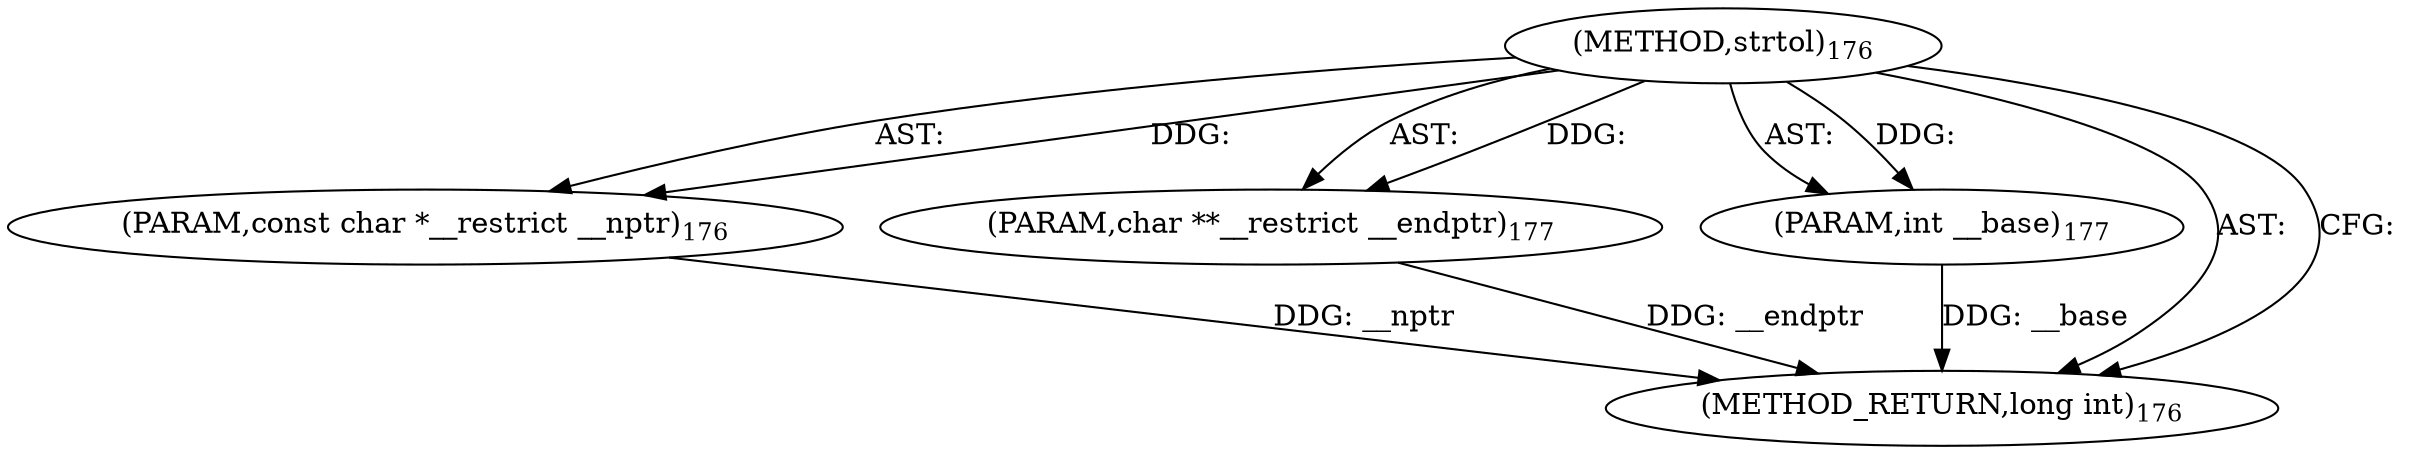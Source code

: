 digraph "strtol" {  
"33182" [label = <(METHOD,strtol)<SUB>176</SUB>> ]
"33183" [label = <(PARAM,const char *__restrict __nptr)<SUB>176</SUB>> ]
"33184" [label = <(PARAM,char **__restrict __endptr)<SUB>177</SUB>> ]
"33185" [label = <(PARAM,int __base)<SUB>177</SUB>> ]
"33186" [label = <(METHOD_RETURN,long int)<SUB>176</SUB>> ]
  "33182" -> "33183"  [ label = "AST: "] 
  "33182" -> "33184"  [ label = "AST: "] 
  "33182" -> "33185"  [ label = "AST: "] 
  "33182" -> "33186"  [ label = "AST: "] 
  "33182" -> "33186"  [ label = "CFG: "] 
  "33183" -> "33186"  [ label = "DDG: __nptr"] 
  "33184" -> "33186"  [ label = "DDG: __endptr"] 
  "33185" -> "33186"  [ label = "DDG: __base"] 
  "33182" -> "33183"  [ label = "DDG: "] 
  "33182" -> "33184"  [ label = "DDG: "] 
  "33182" -> "33185"  [ label = "DDG: "] 
}
